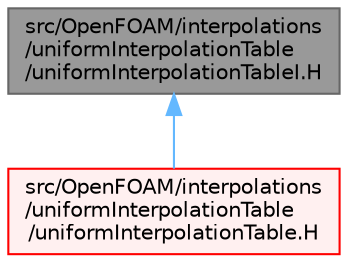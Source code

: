 digraph "src/OpenFOAM/interpolations/uniformInterpolationTable/uniformInterpolationTableI.H"
{
 // LATEX_PDF_SIZE
  bgcolor="transparent";
  edge [fontname=Helvetica,fontsize=10,labelfontname=Helvetica,labelfontsize=10];
  node [fontname=Helvetica,fontsize=10,shape=box,height=0.2,width=0.4];
  Node1 [id="Node000001",label="src/OpenFOAM/interpolations\l/uniformInterpolationTable\l/uniformInterpolationTableI.H",height=0.2,width=0.4,color="gray40", fillcolor="grey60", style="filled", fontcolor="black",tooltip=" "];
  Node1 -> Node2 [id="edge1_Node000001_Node000002",dir="back",color="steelblue1",style="solid",tooltip=" "];
  Node2 [id="Node000002",label="src/OpenFOAM/interpolations\l/uniformInterpolationTable\l/uniformInterpolationTable.H",height=0.2,width=0.4,color="red", fillcolor="#FFF0F0", style="filled",URL="$uniformInterpolationTable_8H.html",tooltip=" "];
}
